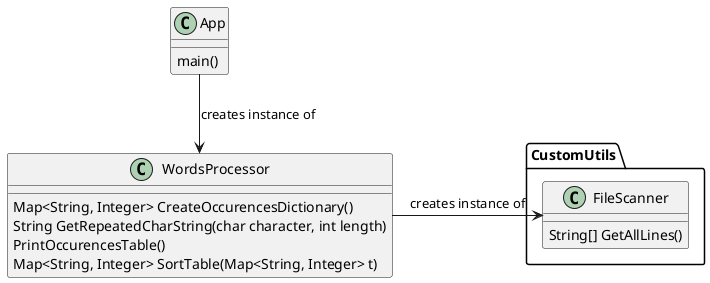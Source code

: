 @startuml
class App
class WordsProcessor
class CustomUtils.FileScanner

App : main()
WordsProcessor : Map<String, Integer> CreateOccurencesDictionary()
WordsProcessor : String GetRepeatedCharString(char character, int length)
WordsProcessor : PrintOccurencesTable()
WordsProcessor : Map<String, Integer> SortTable(Map<String, Integer> t)

App --> WordsProcessor : creates instance of
WordsProcessor -> CustomUtils.FileScanner : creates instance of
CustomUtils.FileScanner : String[] GetAllLines()
@enduml